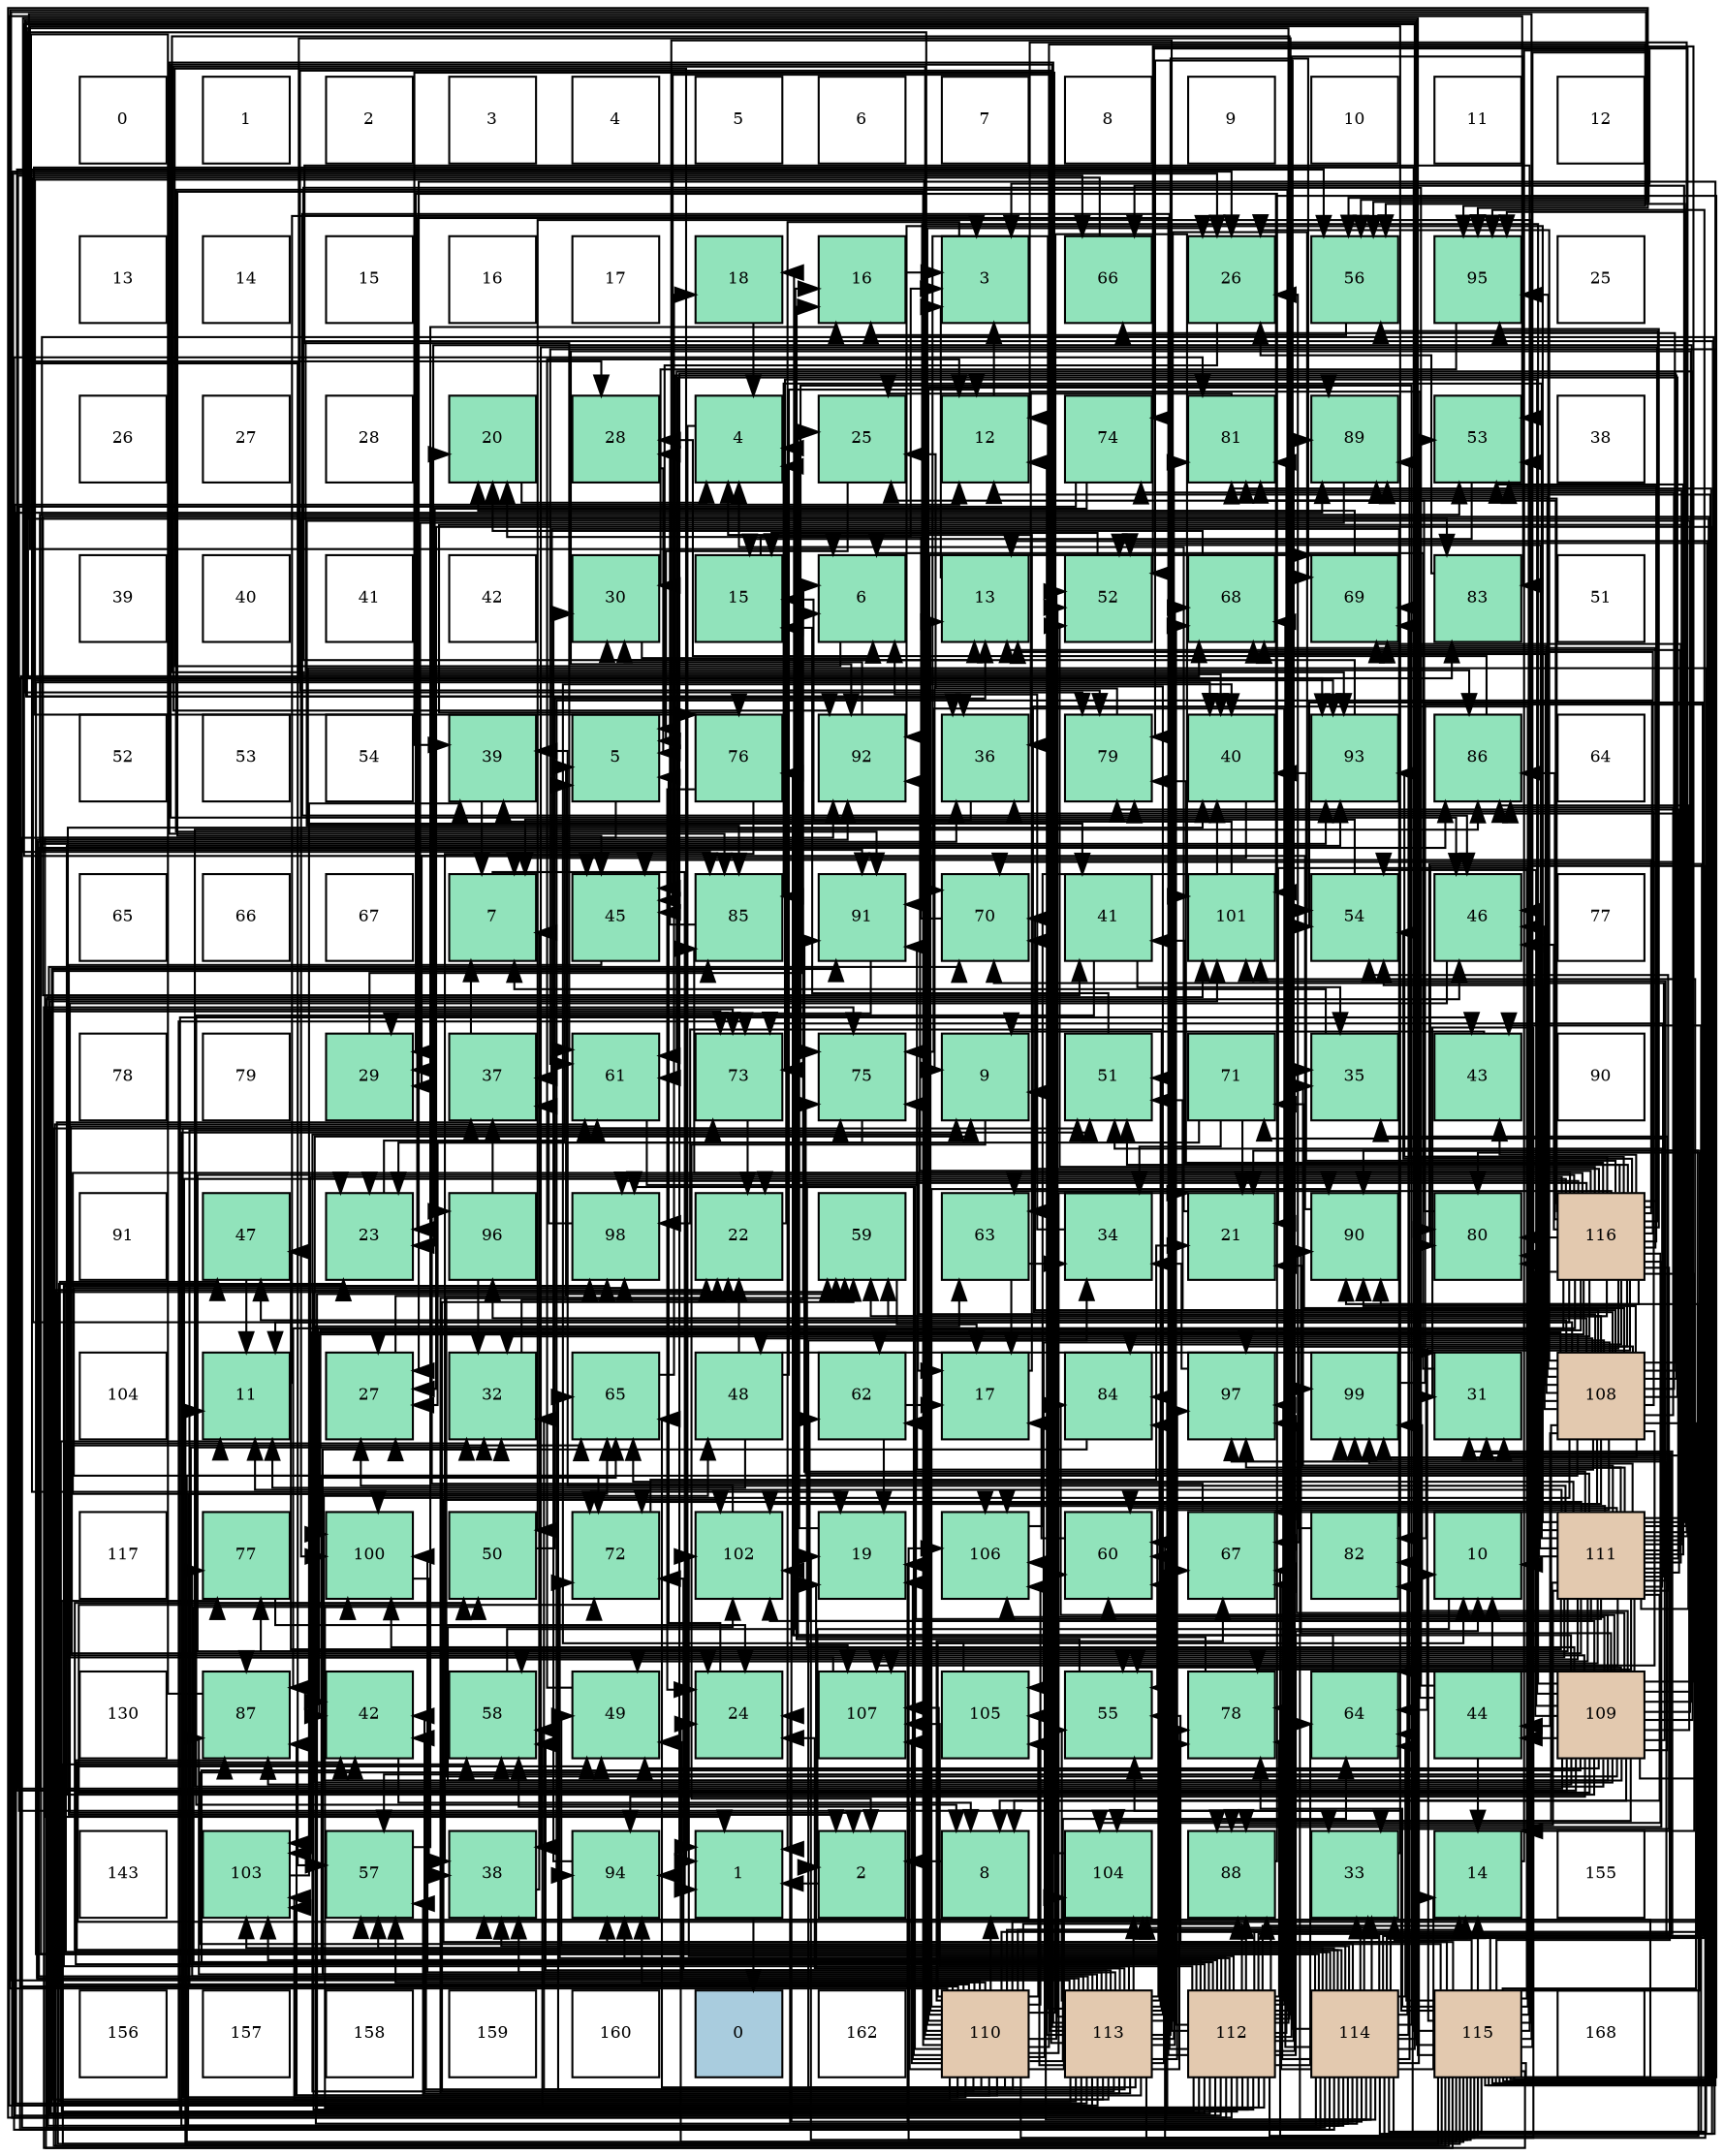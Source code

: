 digraph layout{
 rankdir=TB;
 splines=ortho;
 node [style=filled shape=square fixedsize=true width=0.6];
0[label="0", fontsize=8, fillcolor="#ffffff"];
1[label="1", fontsize=8, fillcolor="#ffffff"];
2[label="2", fontsize=8, fillcolor="#ffffff"];
3[label="3", fontsize=8, fillcolor="#ffffff"];
4[label="4", fontsize=8, fillcolor="#ffffff"];
5[label="5", fontsize=8, fillcolor="#ffffff"];
6[label="6", fontsize=8, fillcolor="#ffffff"];
7[label="7", fontsize=8, fillcolor="#ffffff"];
8[label="8", fontsize=8, fillcolor="#ffffff"];
9[label="9", fontsize=8, fillcolor="#ffffff"];
10[label="10", fontsize=8, fillcolor="#ffffff"];
11[label="11", fontsize=8, fillcolor="#ffffff"];
12[label="12", fontsize=8, fillcolor="#ffffff"];
13[label="13", fontsize=8, fillcolor="#ffffff"];
14[label="14", fontsize=8, fillcolor="#ffffff"];
15[label="15", fontsize=8, fillcolor="#ffffff"];
16[label="16", fontsize=8, fillcolor="#ffffff"];
17[label="17", fontsize=8, fillcolor="#ffffff"];
18[label="18", fontsize=8, fillcolor="#91e3bb"];
19[label="16", fontsize=8, fillcolor="#91e3bb"];
20[label="3", fontsize=8, fillcolor="#91e3bb"];
21[label="66", fontsize=8, fillcolor="#91e3bb"];
22[label="26", fontsize=8, fillcolor="#91e3bb"];
23[label="56", fontsize=8, fillcolor="#91e3bb"];
24[label="95", fontsize=8, fillcolor="#91e3bb"];
25[label="25", fontsize=8, fillcolor="#ffffff"];
26[label="26", fontsize=8, fillcolor="#ffffff"];
27[label="27", fontsize=8, fillcolor="#ffffff"];
28[label="28", fontsize=8, fillcolor="#ffffff"];
29[label="20", fontsize=8, fillcolor="#91e3bb"];
30[label="28", fontsize=8, fillcolor="#91e3bb"];
31[label="4", fontsize=8, fillcolor="#91e3bb"];
32[label="25", fontsize=8, fillcolor="#91e3bb"];
33[label="12", fontsize=8, fillcolor="#91e3bb"];
34[label="74", fontsize=8, fillcolor="#91e3bb"];
35[label="81", fontsize=8, fillcolor="#91e3bb"];
36[label="89", fontsize=8, fillcolor="#91e3bb"];
37[label="53", fontsize=8, fillcolor="#91e3bb"];
38[label="38", fontsize=8, fillcolor="#ffffff"];
39[label="39", fontsize=8, fillcolor="#ffffff"];
40[label="40", fontsize=8, fillcolor="#ffffff"];
41[label="41", fontsize=8, fillcolor="#ffffff"];
42[label="42", fontsize=8, fillcolor="#ffffff"];
43[label="30", fontsize=8, fillcolor="#91e3bb"];
44[label="15", fontsize=8, fillcolor="#91e3bb"];
45[label="6", fontsize=8, fillcolor="#91e3bb"];
46[label="13", fontsize=8, fillcolor="#91e3bb"];
47[label="52", fontsize=8, fillcolor="#91e3bb"];
48[label="68", fontsize=8, fillcolor="#91e3bb"];
49[label="69", fontsize=8, fillcolor="#91e3bb"];
50[label="83", fontsize=8, fillcolor="#91e3bb"];
51[label="51", fontsize=8, fillcolor="#ffffff"];
52[label="52", fontsize=8, fillcolor="#ffffff"];
53[label="53", fontsize=8, fillcolor="#ffffff"];
54[label="54", fontsize=8, fillcolor="#ffffff"];
55[label="39", fontsize=8, fillcolor="#91e3bb"];
56[label="5", fontsize=8, fillcolor="#91e3bb"];
57[label="76", fontsize=8, fillcolor="#91e3bb"];
58[label="92", fontsize=8, fillcolor="#91e3bb"];
59[label="36", fontsize=8, fillcolor="#91e3bb"];
60[label="79", fontsize=8, fillcolor="#91e3bb"];
61[label="40", fontsize=8, fillcolor="#91e3bb"];
62[label="93", fontsize=8, fillcolor="#91e3bb"];
63[label="86", fontsize=8, fillcolor="#91e3bb"];
64[label="64", fontsize=8, fillcolor="#ffffff"];
65[label="65", fontsize=8, fillcolor="#ffffff"];
66[label="66", fontsize=8, fillcolor="#ffffff"];
67[label="67", fontsize=8, fillcolor="#ffffff"];
68[label="7", fontsize=8, fillcolor="#91e3bb"];
69[label="45", fontsize=8, fillcolor="#91e3bb"];
70[label="85", fontsize=8, fillcolor="#91e3bb"];
71[label="91", fontsize=8, fillcolor="#91e3bb"];
72[label="70", fontsize=8, fillcolor="#91e3bb"];
73[label="41", fontsize=8, fillcolor="#91e3bb"];
74[label="101", fontsize=8, fillcolor="#91e3bb"];
75[label="54", fontsize=8, fillcolor="#91e3bb"];
76[label="46", fontsize=8, fillcolor="#91e3bb"];
77[label="77", fontsize=8, fillcolor="#ffffff"];
78[label="78", fontsize=8, fillcolor="#ffffff"];
79[label="79", fontsize=8, fillcolor="#ffffff"];
80[label="29", fontsize=8, fillcolor="#91e3bb"];
81[label="37", fontsize=8, fillcolor="#91e3bb"];
82[label="61", fontsize=8, fillcolor="#91e3bb"];
83[label="73", fontsize=8, fillcolor="#91e3bb"];
84[label="75", fontsize=8, fillcolor="#91e3bb"];
85[label="9", fontsize=8, fillcolor="#91e3bb"];
86[label="51", fontsize=8, fillcolor="#91e3bb"];
87[label="71", fontsize=8, fillcolor="#91e3bb"];
88[label="35", fontsize=8, fillcolor="#91e3bb"];
89[label="43", fontsize=8, fillcolor="#91e3bb"];
90[label="90", fontsize=8, fillcolor="#ffffff"];
91[label="91", fontsize=8, fillcolor="#ffffff"];
92[label="47", fontsize=8, fillcolor="#91e3bb"];
93[label="23", fontsize=8, fillcolor="#91e3bb"];
94[label="96", fontsize=8, fillcolor="#91e3bb"];
95[label="98", fontsize=8, fillcolor="#91e3bb"];
96[label="22", fontsize=8, fillcolor="#91e3bb"];
97[label="59", fontsize=8, fillcolor="#91e3bb"];
98[label="63", fontsize=8, fillcolor="#91e3bb"];
99[label="34", fontsize=8, fillcolor="#91e3bb"];
100[label="21", fontsize=8, fillcolor="#91e3bb"];
101[label="90", fontsize=8, fillcolor="#91e3bb"];
102[label="80", fontsize=8, fillcolor="#91e3bb"];
103[label="116", fontsize=8, fillcolor="#e3c9af"];
104[label="104", fontsize=8, fillcolor="#ffffff"];
105[label="11", fontsize=8, fillcolor="#91e3bb"];
106[label="27", fontsize=8, fillcolor="#91e3bb"];
107[label="32", fontsize=8, fillcolor="#91e3bb"];
108[label="65", fontsize=8, fillcolor="#91e3bb"];
109[label="48", fontsize=8, fillcolor="#91e3bb"];
110[label="62", fontsize=8, fillcolor="#91e3bb"];
111[label="17", fontsize=8, fillcolor="#91e3bb"];
112[label="84", fontsize=8, fillcolor="#91e3bb"];
113[label="97", fontsize=8, fillcolor="#91e3bb"];
114[label="99", fontsize=8, fillcolor="#91e3bb"];
115[label="31", fontsize=8, fillcolor="#91e3bb"];
116[label="108", fontsize=8, fillcolor="#e3c9af"];
117[label="117", fontsize=8, fillcolor="#ffffff"];
118[label="77", fontsize=8, fillcolor="#91e3bb"];
119[label="100", fontsize=8, fillcolor="#91e3bb"];
120[label="50", fontsize=8, fillcolor="#91e3bb"];
121[label="72", fontsize=8, fillcolor="#91e3bb"];
122[label="102", fontsize=8, fillcolor="#91e3bb"];
123[label="19", fontsize=8, fillcolor="#91e3bb"];
124[label="106", fontsize=8, fillcolor="#91e3bb"];
125[label="60", fontsize=8, fillcolor="#91e3bb"];
126[label="67", fontsize=8, fillcolor="#91e3bb"];
127[label="82", fontsize=8, fillcolor="#91e3bb"];
128[label="10", fontsize=8, fillcolor="#91e3bb"];
129[label="111", fontsize=8, fillcolor="#e3c9af"];
130[label="130", fontsize=8, fillcolor="#ffffff"];
131[label="87", fontsize=8, fillcolor="#91e3bb"];
132[label="42", fontsize=8, fillcolor="#91e3bb"];
133[label="58", fontsize=8, fillcolor="#91e3bb"];
134[label="49", fontsize=8, fillcolor="#91e3bb"];
135[label="24", fontsize=8, fillcolor="#91e3bb"];
136[label="107", fontsize=8, fillcolor="#91e3bb"];
137[label="105", fontsize=8, fillcolor="#91e3bb"];
138[label="55", fontsize=8, fillcolor="#91e3bb"];
139[label="78", fontsize=8, fillcolor="#91e3bb"];
140[label="64", fontsize=8, fillcolor="#91e3bb"];
141[label="44", fontsize=8, fillcolor="#91e3bb"];
142[label="109", fontsize=8, fillcolor="#e3c9af"];
143[label="143", fontsize=8, fillcolor="#ffffff"];
144[label="103", fontsize=8, fillcolor="#91e3bb"];
145[label="57", fontsize=8, fillcolor="#91e3bb"];
146[label="38", fontsize=8, fillcolor="#91e3bb"];
147[label="94", fontsize=8, fillcolor="#91e3bb"];
148[label="1", fontsize=8, fillcolor="#91e3bb"];
149[label="2", fontsize=8, fillcolor="#91e3bb"];
150[label="8", fontsize=8, fillcolor="#91e3bb"];
151[label="104", fontsize=8, fillcolor="#91e3bb"];
152[label="88", fontsize=8, fillcolor="#91e3bb"];
153[label="33", fontsize=8, fillcolor="#91e3bb"];
154[label="14", fontsize=8, fillcolor="#91e3bb"];
155[label="155", fontsize=8, fillcolor="#ffffff"];
156[label="156", fontsize=8, fillcolor="#ffffff"];
157[label="157", fontsize=8, fillcolor="#ffffff"];
158[label="158", fontsize=8, fillcolor="#ffffff"];
159[label="159", fontsize=8, fillcolor="#ffffff"];
160[label="160", fontsize=8, fillcolor="#ffffff"];
161[label="0", fontsize=8, fillcolor="#a9ccde"];
162[label="162", fontsize=8, fillcolor="#ffffff"];
163[label="110", fontsize=8, fillcolor="#e3c9af"];
164[label="113", fontsize=8, fillcolor="#e3c9af"];
165[label="112", fontsize=8, fillcolor="#e3c9af"];
166[label="114", fontsize=8, fillcolor="#e3c9af"];
167[label="115", fontsize=8, fillcolor="#e3c9af"];
168[label="168", fontsize=8, fillcolor="#ffffff"];
edge [constraint=false, style=vis];148 -> 161;
149 -> 148;
20 -> 148;
31 -> 148;
56 -> 148;
45 -> 148;
68 -> 148;
150 -> 149;
85 -> 149;
128 -> 149;
105 -> 20;
33 -> 20;
46 -> 20;
154 -> 20;
44 -> 20;
19 -> 20;
111 -> 31;
18 -> 31;
123 -> 31;
29 -> 31;
100 -> 31;
96 -> 31;
93 -> 56;
135 -> 56;
32 -> 56;
22 -> 56;
106 -> 56;
30 -> 56;
80 -> 45;
43 -> 45;
115 -> 45;
107 -> 45;
153 -> 45;
99 -> 45;
88 -> 68;
59 -> 68;
81 -> 68;
146 -> 68;
55 -> 68;
61 -> 68;
73 -> 150;
73 -> 88;
132 -> 150;
89 -> 85;
141 -> 128;
141 -> 46;
141 -> 154;
141 -> 59;
69 -> 149;
76 -> 149;
92 -> 105;
109 -> 105;
109 -> 33;
109 -> 96;
109 -> 115;
134 -> 33;
120 -> 46;
86 -> 44;
47 -> 44;
37 -> 44;
75 -> 44;
138 -> 19;
23 -> 19;
145 -> 19;
133 -> 19;
97 -> 111;
125 -> 111;
82 -> 111;
110 -> 111;
110 -> 123;
98 -> 111;
98 -> 99;
140 -> 18;
108 -> 18;
21 -> 123;
126 -> 29;
48 -> 29;
49 -> 29;
72 -> 29;
87 -> 100;
87 -> 106;
87 -> 99;
121 -> 100;
83 -> 96;
34 -> 93;
34 -> 153;
84 -> 93;
57 -> 135;
57 -> 146;
118 -> 135;
139 -> 32;
60 -> 32;
102 -> 32;
35 -> 32;
127 -> 22;
127 -> 81;
50 -> 22;
112 -> 106;
70 -> 30;
63 -> 30;
131 -> 30;
152 -> 80;
36 -> 80;
101 -> 80;
71 -> 80;
58 -> 43;
62 -> 43;
147 -> 43;
24 -> 43;
94 -> 107;
94 -> 81;
113 -> 99;
95 -> 81;
114 -> 146;
119 -> 146;
74 -> 55;
122 -> 55;
144 -> 55;
151 -> 55;
137 -> 61;
124 -> 61;
136 -> 61;
116 -> 85;
116 -> 22;
116 -> 132;
116 -> 141;
116 -> 69;
116 -> 76;
116 -> 92;
116 -> 109;
116 -> 134;
116 -> 86;
116 -> 75;
116 -> 138;
116 -> 145;
116 -> 97;
116 -> 82;
116 -> 110;
116 -> 21;
116 -> 48;
116 -> 49;
116 -> 72;
116 -> 87;
116 -> 34;
116 -> 84;
116 -> 60;
116 -> 63;
116 -> 152;
116 -> 36;
116 -> 101;
116 -> 71;
116 -> 147;
116 -> 24;
116 -> 94;
116 -> 113;
116 -> 95;
116 -> 114;
116 -> 119;
116 -> 122;
116 -> 144;
116 -> 137;
116 -> 124;
116 -> 136;
142 -> 150;
142 -> 85;
142 -> 88;
142 -> 141;
142 -> 109;
142 -> 134;
142 -> 47;
142 -> 37;
142 -> 75;
142 -> 138;
142 -> 23;
142 -> 133;
142 -> 97;
142 -> 125;
142 -> 82;
142 -> 110;
142 -> 108;
142 -> 21;
142 -> 72;
142 -> 87;
142 -> 121;
142 -> 83;
142 -> 57;
142 -> 102;
142 -> 112;
142 -> 70;
142 -> 63;
142 -> 131;
142 -> 101;
142 -> 71;
142 -> 58;
142 -> 62;
142 -> 147;
142 -> 94;
142 -> 113;
142 -> 114;
142 -> 119;
142 -> 74;
142 -> 122;
142 -> 151;
142 -> 124;
163 -> 150;
163 -> 85;
163 -> 128;
163 -> 46;
163 -> 154;
163 -> 123;
163 -> 100;
163 -> 96;
163 -> 93;
163 -> 22;
163 -> 115;
163 -> 107;
163 -> 153;
163 -> 81;
163 -> 132;
163 -> 69;
163 -> 92;
163 -> 134;
163 -> 47;
163 -> 23;
163 -> 145;
163 -> 133;
163 -> 125;
163 -> 140;
163 -> 108;
163 -> 126;
163 -> 48;
163 -> 49;
163 -> 83;
163 -> 84;
163 -> 57;
163 -> 139;
163 -> 102;
163 -> 70;
163 -> 131;
163 -> 152;
163 -> 36;
163 -> 101;
163 -> 58;
163 -> 62;
163 -> 147;
163 -> 24;
163 -> 95;
163 -> 74;
163 -> 144;
163 -> 151;
163 -> 137;
163 -> 124;
163 -> 136;
129 -> 150;
129 -> 105;
129 -> 33;
129 -> 46;
129 -> 100;
129 -> 106;
129 -> 88;
129 -> 59;
129 -> 76;
129 -> 92;
129 -> 134;
129 -> 86;
129 -> 47;
129 -> 37;
129 -> 75;
129 -> 138;
129 -> 23;
129 -> 145;
129 -> 133;
129 -> 125;
129 -> 82;
129 -> 110;
129 -> 140;
129 -> 108;
129 -> 21;
129 -> 126;
129 -> 49;
129 -> 72;
129 -> 121;
129 -> 83;
129 -> 34;
129 -> 84;
129 -> 57;
129 -> 118;
129 -> 139;
129 -> 60;
129 -> 102;
129 -> 35;
129 -> 70;
129 -> 63;
129 -> 131;
129 -> 152;
129 -> 71;
129 -> 58;
129 -> 24;
129 -> 113;
129 -> 114;
129 -> 74;
129 -> 122;
129 -> 124;
129 -> 136;
165 -> 128;
165 -> 33;
165 -> 154;
165 -> 96;
165 -> 93;
165 -> 22;
165 -> 115;
165 -> 107;
165 -> 153;
165 -> 88;
165 -> 59;
165 -> 61;
165 -> 132;
165 -> 89;
165 -> 69;
165 -> 76;
165 -> 120;
165 -> 133;
165 -> 97;
165 -> 82;
165 -> 140;
165 -> 108;
165 -> 48;
165 -> 72;
165 -> 121;
165 -> 83;
165 -> 84;
165 -> 118;
165 -> 139;
165 -> 35;
165 -> 50;
165 -> 112;
165 -> 131;
165 -> 152;
165 -> 36;
165 -> 101;
165 -> 71;
165 -> 62;
165 -> 147;
165 -> 24;
165 -> 113;
165 -> 95;
165 -> 114;
165 -> 119;
165 -> 74;
165 -> 122;
165 -> 144;
165 -> 151;
165 -> 136;
164 -> 85;
164 -> 105;
164 -> 33;
164 -> 123;
164 -> 96;
164 -> 93;
164 -> 135;
164 -> 22;
164 -> 107;
164 -> 99;
164 -> 59;
164 -> 146;
164 -> 132;
164 -> 69;
164 -> 76;
164 -> 86;
164 -> 47;
164 -> 37;
164 -> 75;
164 -> 138;
164 -> 23;
164 -> 145;
164 -> 133;
164 -> 97;
164 -> 125;
164 -> 108;
164 -> 126;
164 -> 48;
164 -> 49;
164 -> 72;
164 -> 121;
164 -> 83;
164 -> 118;
164 -> 139;
164 -> 60;
164 -> 102;
164 -> 35;
164 -> 112;
164 -> 70;
164 -> 63;
164 -> 131;
164 -> 36;
164 -> 71;
164 -> 58;
164 -> 113;
164 -> 95;
164 -> 119;
164 -> 144;
164 -> 151;
164 -> 137;
164 -> 136;
166 -> 154;
166 -> 123;
166 -> 100;
166 -> 135;
166 -> 106;
166 -> 115;
166 -> 107;
166 -> 153;
166 -> 59;
166 -> 146;
166 -> 61;
166 -> 73;
166 -> 132;
166 -> 89;
166 -> 69;
166 -> 134;
166 -> 120;
166 -> 86;
166 -> 37;
166 -> 75;
166 -> 138;
166 -> 145;
166 -> 125;
166 -> 82;
166 -> 98;
166 -> 140;
166 -> 108;
166 -> 126;
166 -> 48;
166 -> 49;
166 -> 83;
166 -> 84;
166 -> 139;
166 -> 60;
166 -> 35;
166 -> 127;
166 -> 50;
166 -> 152;
166 -> 36;
166 -> 58;
166 -> 62;
166 -> 24;
166 -> 95;
166 -> 114;
166 -> 74;
166 -> 122;
166 -> 144;
166 -> 151;
166 -> 124;
167 -> 128;
167 -> 105;
167 -> 33;
167 -> 46;
167 -> 154;
167 -> 123;
167 -> 100;
167 -> 96;
167 -> 135;
167 -> 106;
167 -> 115;
167 -> 153;
167 -> 73;
167 -> 76;
167 -> 134;
167 -> 120;
167 -> 86;
167 -> 47;
167 -> 37;
167 -> 138;
167 -> 23;
167 -> 145;
167 -> 133;
167 -> 97;
167 -> 125;
167 -> 82;
167 -> 98;
167 -> 140;
167 -> 126;
167 -> 121;
167 -> 84;
167 -> 139;
167 -> 60;
167 -> 102;
167 -> 35;
167 -> 127;
167 -> 50;
167 -> 70;
167 -> 63;
167 -> 101;
167 -> 71;
167 -> 62;
167 -> 147;
167 -> 113;
167 -> 114;
167 -> 119;
167 -> 74;
167 -> 122;
167 -> 124;
103 -> 128;
103 -> 105;
103 -> 46;
103 -> 154;
103 -> 93;
103 -> 135;
103 -> 106;
103 -> 107;
103 -> 153;
103 -> 146;
103 -> 61;
103 -> 73;
103 -> 132;
103 -> 89;
103 -> 69;
103 -> 76;
103 -> 86;
103 -> 47;
103 -> 37;
103 -> 75;
103 -> 23;
103 -> 97;
103 -> 98;
103 -> 140;
103 -> 126;
103 -> 48;
103 -> 49;
103 -> 72;
103 -> 121;
103 -> 60;
103 -> 102;
103 -> 35;
103 -> 127;
103 -> 112;
103 -> 70;
103 -> 63;
103 -> 131;
103 -> 152;
103 -> 36;
103 -> 101;
103 -> 58;
103 -> 62;
103 -> 147;
103 -> 24;
103 -> 95;
103 -> 119;
103 -> 144;
103 -> 151;
103 -> 136;
edge [constraint=true, style=invis];
0 -> 13 -> 26 -> 39 -> 52 -> 65 -> 78 -> 91 -> 104 -> 117 -> 130 -> 143 -> 156;
1 -> 14 -> 27 -> 40 -> 53 -> 66 -> 79 -> 92 -> 105 -> 118 -> 131 -> 144 -> 157;
2 -> 15 -> 28 -> 41 -> 54 -> 67 -> 80 -> 93 -> 106 -> 119 -> 132 -> 145 -> 158;
3 -> 16 -> 29 -> 42 -> 55 -> 68 -> 81 -> 94 -> 107 -> 120 -> 133 -> 146 -> 159;
4 -> 17 -> 30 -> 43 -> 56 -> 69 -> 82 -> 95 -> 108 -> 121 -> 134 -> 147 -> 160;
5 -> 18 -> 31 -> 44 -> 57 -> 70 -> 83 -> 96 -> 109 -> 122 -> 135 -> 148 -> 161;
6 -> 19 -> 32 -> 45 -> 58 -> 71 -> 84 -> 97 -> 110 -> 123 -> 136 -> 149 -> 162;
7 -> 20 -> 33 -> 46 -> 59 -> 72 -> 85 -> 98 -> 111 -> 124 -> 137 -> 150 -> 163;
8 -> 21 -> 34 -> 47 -> 60 -> 73 -> 86 -> 99 -> 112 -> 125 -> 138 -> 151 -> 164;
9 -> 22 -> 35 -> 48 -> 61 -> 74 -> 87 -> 100 -> 113 -> 126 -> 139 -> 152 -> 165;
10 -> 23 -> 36 -> 49 -> 62 -> 75 -> 88 -> 101 -> 114 -> 127 -> 140 -> 153 -> 166;
11 -> 24 -> 37 -> 50 -> 63 -> 76 -> 89 -> 102 -> 115 -> 128 -> 141 -> 154 -> 167;
12 -> 25 -> 38 -> 51 -> 64 -> 77 -> 90 -> 103 -> 116 -> 129 -> 142 -> 155 -> 168;
rank = same {0 -> 1 -> 2 -> 3 -> 4 -> 5 -> 6 -> 7 -> 8 -> 9 -> 10 -> 11 -> 12};
rank = same {13 -> 14 -> 15 -> 16 -> 17 -> 18 -> 19 -> 20 -> 21 -> 22 -> 23 -> 24 -> 25};
rank = same {26 -> 27 -> 28 -> 29 -> 30 -> 31 -> 32 -> 33 -> 34 -> 35 -> 36 -> 37 -> 38};
rank = same {39 -> 40 -> 41 -> 42 -> 43 -> 44 -> 45 -> 46 -> 47 -> 48 -> 49 -> 50 -> 51};
rank = same {52 -> 53 -> 54 -> 55 -> 56 -> 57 -> 58 -> 59 -> 60 -> 61 -> 62 -> 63 -> 64};
rank = same {65 -> 66 -> 67 -> 68 -> 69 -> 70 -> 71 -> 72 -> 73 -> 74 -> 75 -> 76 -> 77};
rank = same {78 -> 79 -> 80 -> 81 -> 82 -> 83 -> 84 -> 85 -> 86 -> 87 -> 88 -> 89 -> 90};
rank = same {91 -> 92 -> 93 -> 94 -> 95 -> 96 -> 97 -> 98 -> 99 -> 100 -> 101 -> 102 -> 103};
rank = same {104 -> 105 -> 106 -> 107 -> 108 -> 109 -> 110 -> 111 -> 112 -> 113 -> 114 -> 115 -> 116};
rank = same {117 -> 118 -> 119 -> 120 -> 121 -> 122 -> 123 -> 124 -> 125 -> 126 -> 127 -> 128 -> 129};
rank = same {130 -> 131 -> 132 -> 133 -> 134 -> 135 -> 136 -> 137 -> 138 -> 139 -> 140 -> 141 -> 142};
rank = same {143 -> 144 -> 145 -> 146 -> 147 -> 148 -> 149 -> 150 -> 151 -> 152 -> 153 -> 154 -> 155};
rank = same {156 -> 157 -> 158 -> 159 -> 160 -> 161 -> 162 -> 163 -> 164 -> 165 -> 166 -> 167 -> 168};
}